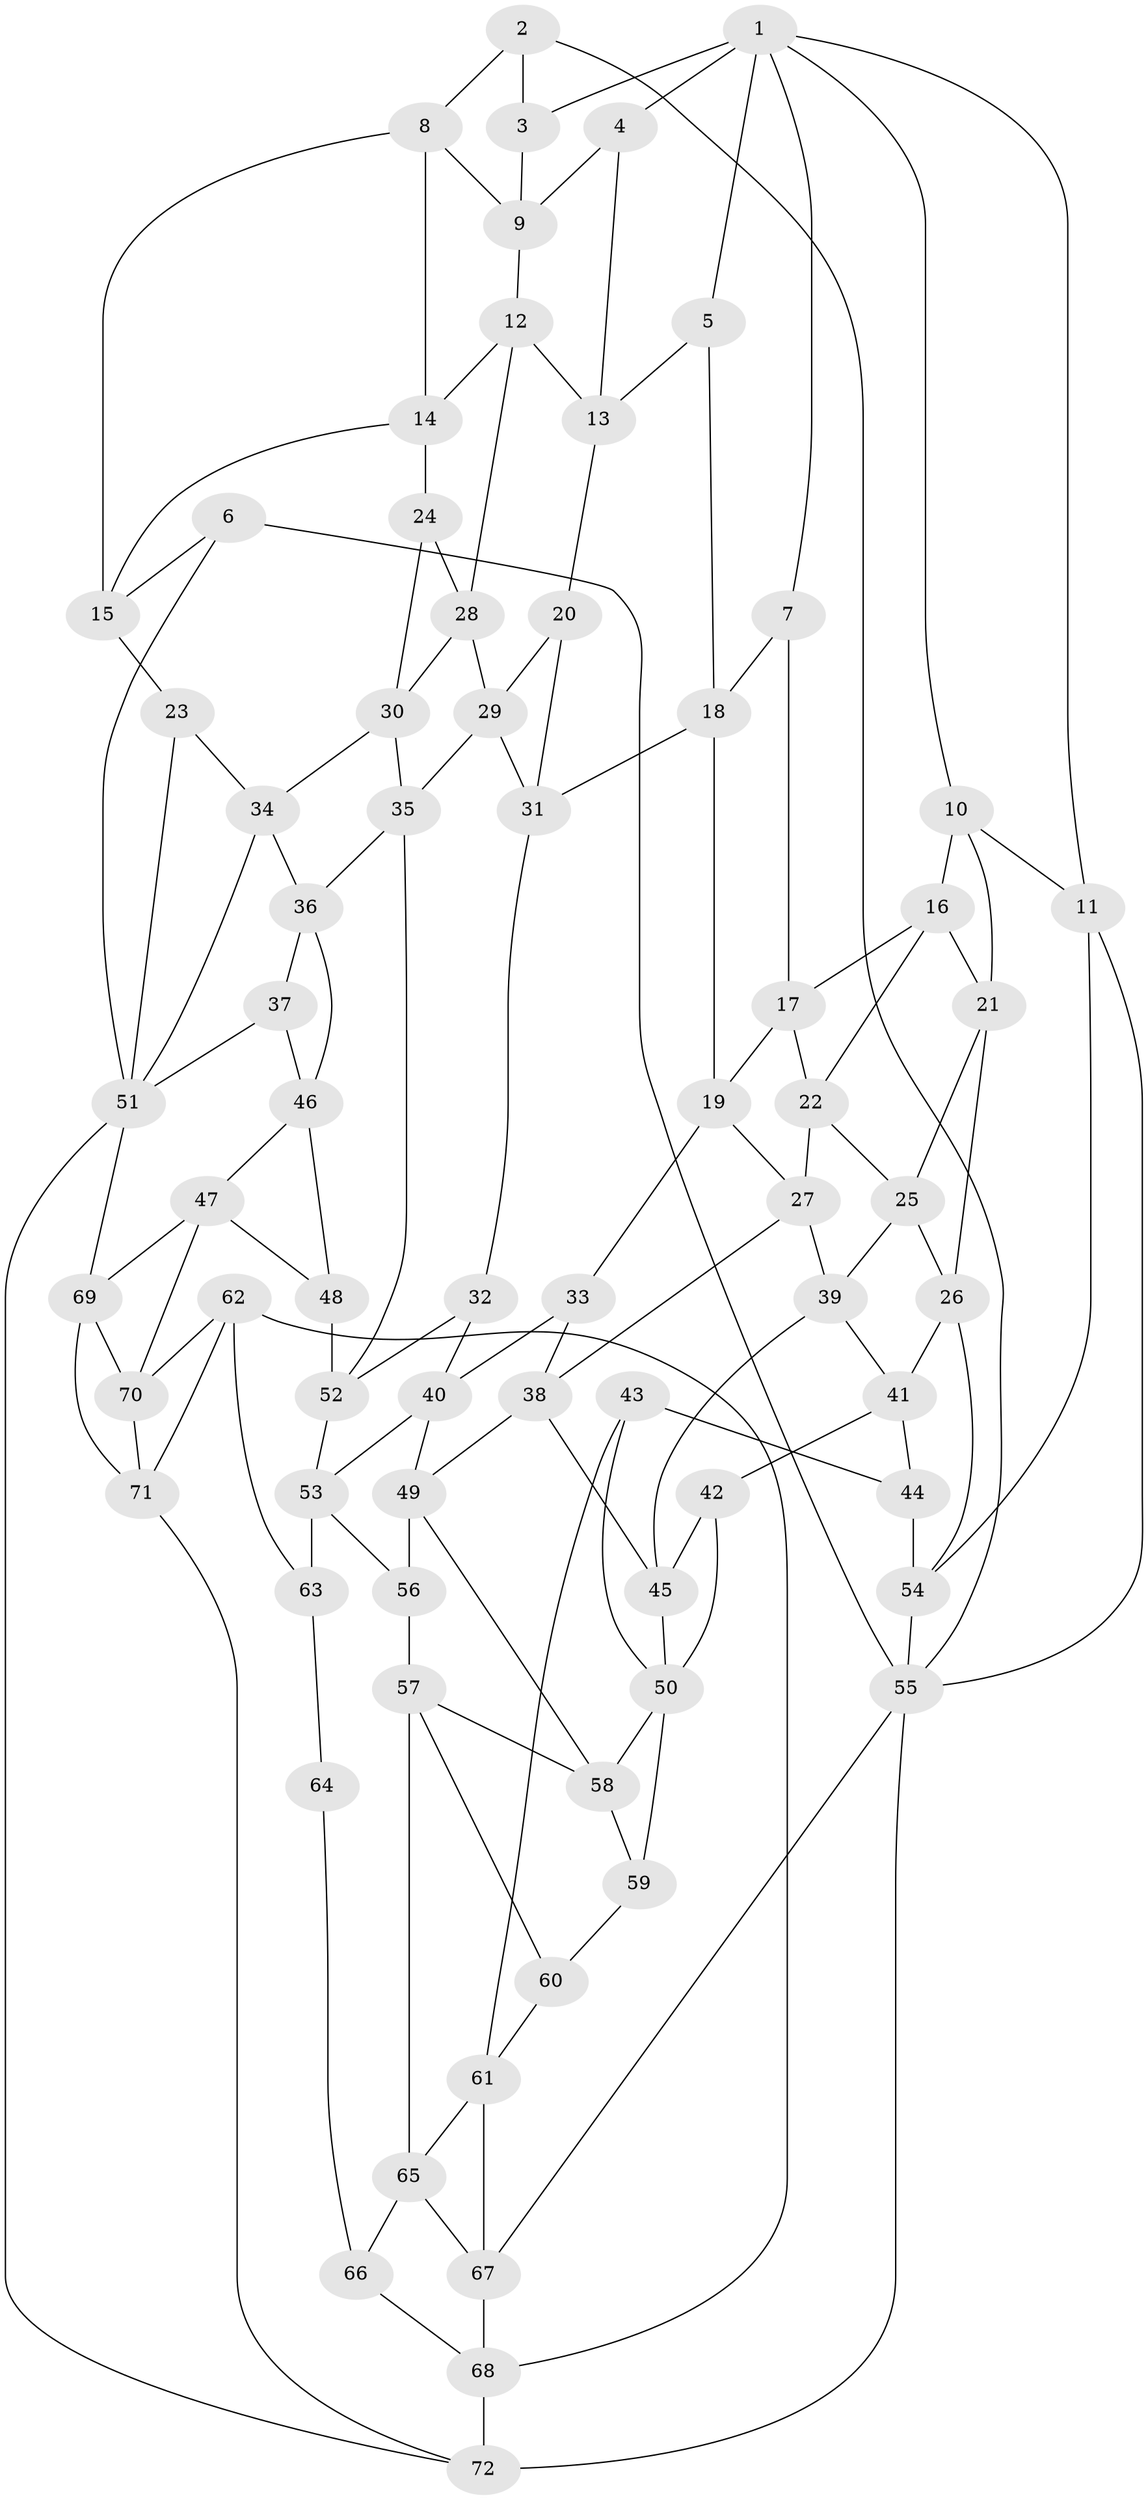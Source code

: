 // original degree distribution, {3: 0.013888888888888888, 6: 0.2361111111111111, 5: 0.5, 4: 0.25}
// Generated by graph-tools (version 1.1) at 2025/27/03/09/25 03:27:09]
// undirected, 72 vertices, 136 edges
graph export_dot {
graph [start="1"]
  node [color=gray90,style=filled];
  1;
  2;
  3;
  4;
  5;
  6;
  7;
  8;
  9;
  10;
  11;
  12;
  13;
  14;
  15;
  16;
  17;
  18;
  19;
  20;
  21;
  22;
  23;
  24;
  25;
  26;
  27;
  28;
  29;
  30;
  31;
  32;
  33;
  34;
  35;
  36;
  37;
  38;
  39;
  40;
  41;
  42;
  43;
  44;
  45;
  46;
  47;
  48;
  49;
  50;
  51;
  52;
  53;
  54;
  55;
  56;
  57;
  58;
  59;
  60;
  61;
  62;
  63;
  64;
  65;
  66;
  67;
  68;
  69;
  70;
  71;
  72;
  1 -- 3 [weight=1.0];
  1 -- 4 [weight=1.0];
  1 -- 5 [weight=1.0];
  1 -- 7 [weight=1.0];
  1 -- 10 [weight=1.0];
  1 -- 11 [weight=1.0];
  2 -- 3 [weight=1.0];
  2 -- 8 [weight=1.0];
  2 -- 55 [weight=1.0];
  3 -- 9 [weight=1.0];
  4 -- 9 [weight=1.0];
  4 -- 13 [weight=1.0];
  5 -- 13 [weight=1.0];
  5 -- 18 [weight=1.0];
  6 -- 15 [weight=1.0];
  6 -- 51 [weight=1.0];
  6 -- 55 [weight=1.0];
  7 -- 17 [weight=1.0];
  7 -- 18 [weight=1.0];
  8 -- 9 [weight=1.0];
  8 -- 14 [weight=1.0];
  8 -- 15 [weight=1.0];
  9 -- 12 [weight=1.0];
  10 -- 11 [weight=1.0];
  10 -- 16 [weight=1.0];
  10 -- 21 [weight=1.0];
  11 -- 54 [weight=1.0];
  11 -- 55 [weight=1.0];
  12 -- 13 [weight=1.0];
  12 -- 14 [weight=1.0];
  12 -- 28 [weight=1.0];
  13 -- 20 [weight=1.0];
  14 -- 15 [weight=1.0];
  14 -- 24 [weight=1.0];
  15 -- 23 [weight=1.0];
  16 -- 17 [weight=1.0];
  16 -- 21 [weight=1.0];
  16 -- 22 [weight=1.0];
  17 -- 19 [weight=1.0];
  17 -- 22 [weight=1.0];
  18 -- 19 [weight=1.0];
  18 -- 31 [weight=1.0];
  19 -- 27 [weight=1.0];
  19 -- 33 [weight=1.0];
  20 -- 29 [weight=1.0];
  20 -- 31 [weight=1.0];
  21 -- 25 [weight=1.0];
  21 -- 26 [weight=1.0];
  22 -- 25 [weight=1.0];
  22 -- 27 [weight=1.0];
  23 -- 34 [weight=1.0];
  23 -- 51 [weight=1.0];
  24 -- 28 [weight=1.0];
  24 -- 30 [weight=1.0];
  25 -- 26 [weight=1.0];
  25 -- 39 [weight=1.0];
  26 -- 41 [weight=1.0];
  26 -- 54 [weight=1.0];
  27 -- 38 [weight=1.0];
  27 -- 39 [weight=1.0];
  28 -- 29 [weight=1.0];
  28 -- 30 [weight=1.0];
  29 -- 31 [weight=1.0];
  29 -- 35 [weight=1.0];
  30 -- 34 [weight=1.0];
  30 -- 35 [weight=1.0];
  31 -- 32 [weight=1.0];
  32 -- 40 [weight=1.0];
  32 -- 52 [weight=1.0];
  33 -- 38 [weight=1.0];
  33 -- 40 [weight=1.0];
  34 -- 36 [weight=1.0];
  34 -- 51 [weight=1.0];
  35 -- 36 [weight=1.0];
  35 -- 52 [weight=1.0];
  36 -- 37 [weight=1.0];
  36 -- 46 [weight=1.0];
  37 -- 46 [weight=1.0];
  37 -- 51 [weight=1.0];
  38 -- 45 [weight=1.0];
  38 -- 49 [weight=1.0];
  39 -- 41 [weight=1.0];
  39 -- 45 [weight=1.0];
  40 -- 49 [weight=1.0];
  40 -- 53 [weight=1.0];
  41 -- 42 [weight=1.0];
  41 -- 44 [weight=1.0];
  42 -- 45 [weight=1.0];
  42 -- 50 [weight=1.0];
  43 -- 44 [weight=1.0];
  43 -- 50 [weight=1.0];
  43 -- 61 [weight=1.0];
  44 -- 54 [weight=2.0];
  45 -- 50 [weight=1.0];
  46 -- 47 [weight=1.0];
  46 -- 48 [weight=1.0];
  47 -- 48 [weight=1.0];
  47 -- 69 [weight=1.0];
  47 -- 70 [weight=1.0];
  48 -- 52 [weight=2.0];
  49 -- 56 [weight=1.0];
  49 -- 58 [weight=1.0];
  50 -- 58 [weight=1.0];
  50 -- 59 [weight=2.0];
  51 -- 69 [weight=1.0];
  51 -- 72 [weight=1.0];
  52 -- 53 [weight=2.0];
  53 -- 56 [weight=2.0];
  53 -- 63 [weight=1.0];
  54 -- 55 [weight=2.0];
  55 -- 67 [weight=1.0];
  55 -- 72 [weight=2.0];
  56 -- 57 [weight=1.0];
  57 -- 58 [weight=1.0];
  57 -- 60 [weight=1.0];
  57 -- 65 [weight=1.0];
  58 -- 59 [weight=1.0];
  59 -- 60 [weight=1.0];
  60 -- 61 [weight=1.0];
  61 -- 65 [weight=1.0];
  61 -- 67 [weight=1.0];
  62 -- 63 [weight=1.0];
  62 -- 68 [weight=1.0];
  62 -- 70 [weight=1.0];
  62 -- 71 [weight=1.0];
  63 -- 64 [weight=2.0];
  64 -- 66 [weight=2.0];
  65 -- 66 [weight=1.0];
  65 -- 67 [weight=1.0];
  66 -- 68 [weight=1.0];
  67 -- 68 [weight=1.0];
  68 -- 72 [weight=1.0];
  69 -- 70 [weight=1.0];
  69 -- 71 [weight=1.0];
  70 -- 71 [weight=1.0];
  71 -- 72 [weight=1.0];
}
